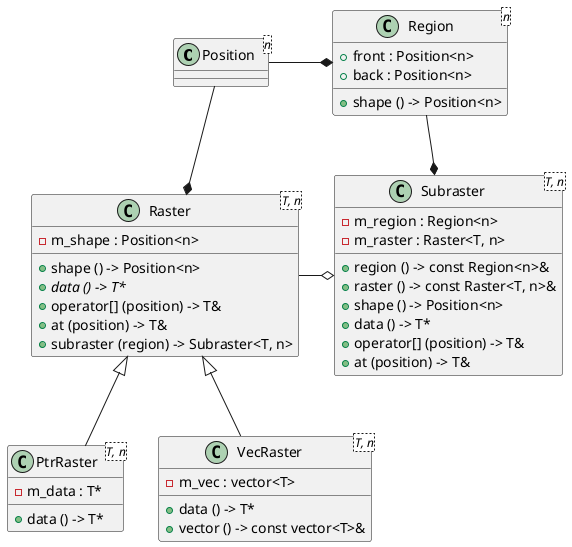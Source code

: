 @startuml
class Position<n> {
}

class Raster<T, n> {
- m_shape : Position<n>
+ shape () -> Position<n>
+ {abstract}data () -> T*
+ operator[] (position) -> T&
+ at (position) -> T&
+ subraster (region) -> Subraster<T, n>
}

class PtrRaster<T, n> {
- m_data : T*
+ data () -> T*
}

class VecRaster<T, n> {
- m_vec : vector<T>
+ data () -> T*
+ vector () -> const vector<T>&
}

class Region<n> {
+ front : Position<n>
+ back : Position<n>
+ shape () -> Position<n>
}

class Subraster<T, n> {
- m_region : Region<n>
- m_raster : Raster<T, n>
+ region () -> const Region<n>&
+ raster () -> const Raster<T, n>&
+ shape () -> Position<n>
+ data () -> T*
+ operator[] (position) -> T&
+ at (position) -> T&
}

Raster <|-- PtrRaster
Raster <|-- VecRaster
Position --* Raster
Raster -o Subraster
Region --* Subraster
Position -* Region
@enduml
